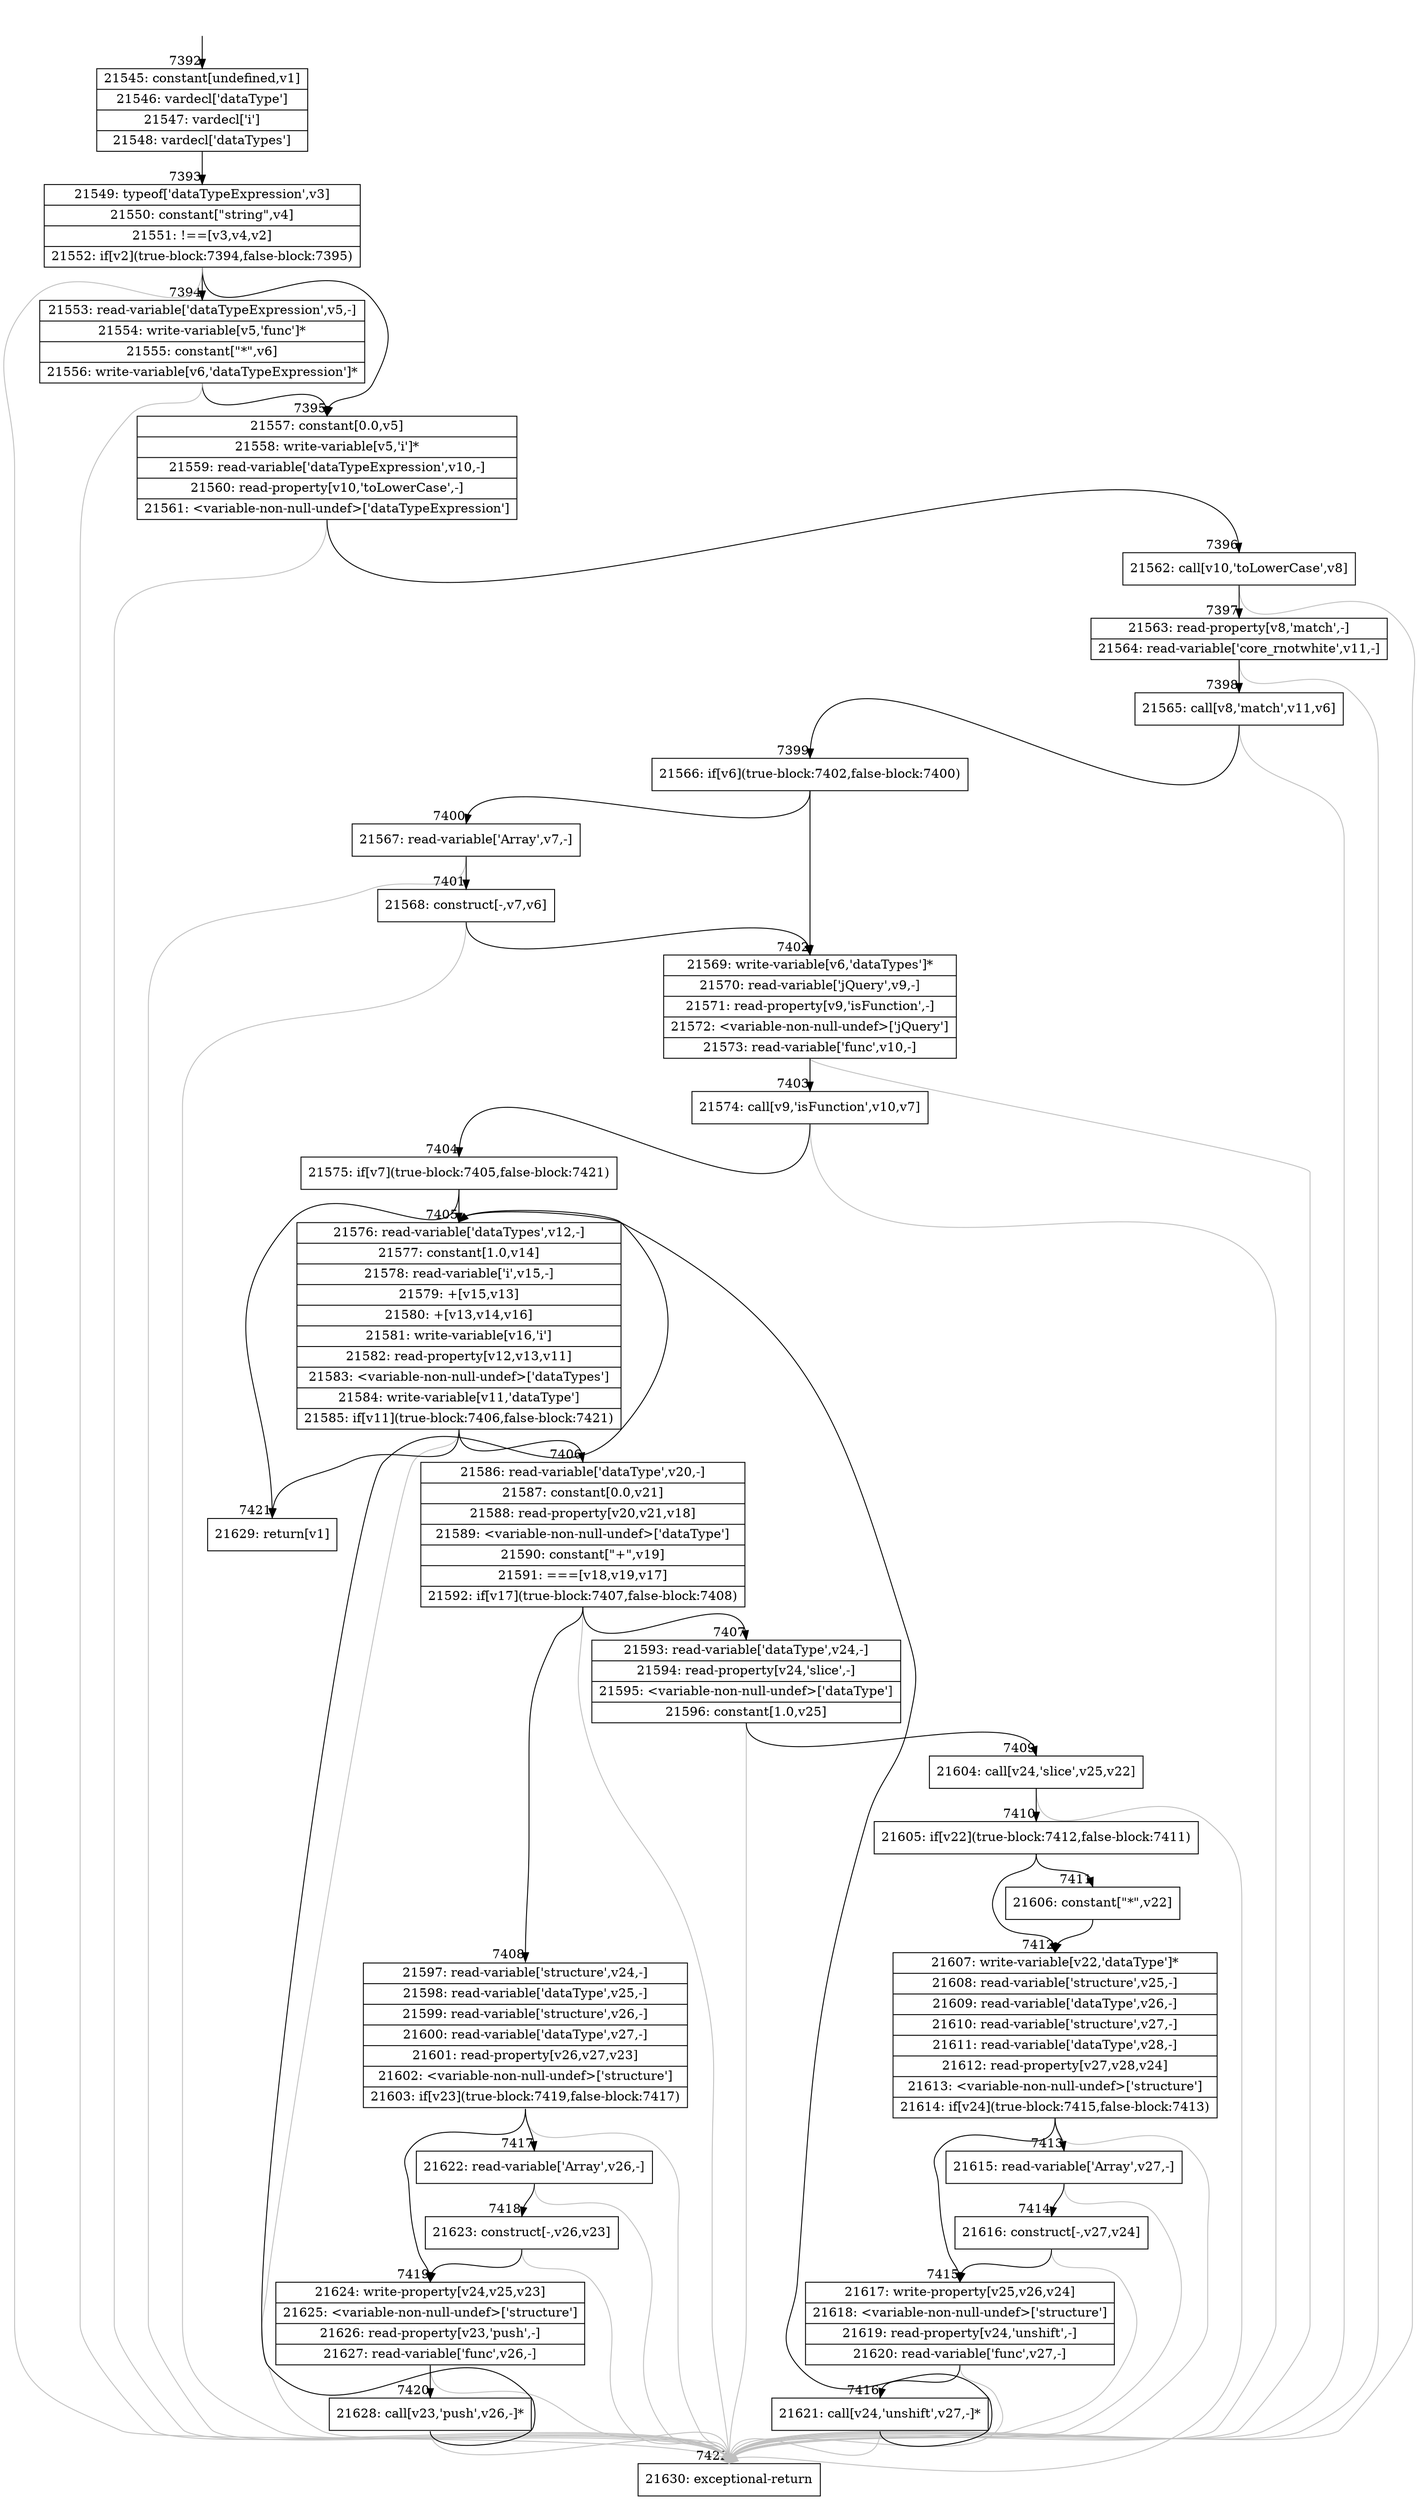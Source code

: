 digraph {
rankdir="TD"
BB_entry468[shape=none,label=""];
BB_entry468 -> BB7392 [tailport=s, headport=n, headlabel="    7392"]
BB7392 [shape=record label="{21545: constant[undefined,v1]|21546: vardecl['dataType']|21547: vardecl['i']|21548: vardecl['dataTypes']}" ] 
BB7392 -> BB7393 [tailport=s, headport=n, headlabel="      7393"]
BB7393 [shape=record label="{21549: typeof['dataTypeExpression',v3]|21550: constant[\"string\",v4]|21551: !==[v3,v4,v2]|21552: if[v2](true-block:7394,false-block:7395)}" ] 
BB7393 -> BB7394 [tailport=s, headport=n, headlabel="      7394"]
BB7393 -> BB7395 [tailport=s, headport=n, headlabel="      7395"]
BB7393 -> BB7422 [tailport=s, headport=n, color=gray, headlabel="      7422"]
BB7394 [shape=record label="{21553: read-variable['dataTypeExpression',v5,-]|21554: write-variable[v5,'func']*|21555: constant[\"*\",v6]|21556: write-variable[v6,'dataTypeExpression']*}" ] 
BB7394 -> BB7395 [tailport=s, headport=n]
BB7394 -> BB7422 [tailport=s, headport=n, color=gray]
BB7395 [shape=record label="{21557: constant[0.0,v5]|21558: write-variable[v5,'i']*|21559: read-variable['dataTypeExpression',v10,-]|21560: read-property[v10,'toLowerCase',-]|21561: \<variable-non-null-undef\>['dataTypeExpression']}" ] 
BB7395 -> BB7396 [tailport=s, headport=n, headlabel="      7396"]
BB7395 -> BB7422 [tailport=s, headport=n, color=gray]
BB7396 [shape=record label="{21562: call[v10,'toLowerCase',v8]}" ] 
BB7396 -> BB7397 [tailport=s, headport=n, headlabel="      7397"]
BB7396 -> BB7422 [tailport=s, headport=n, color=gray]
BB7397 [shape=record label="{21563: read-property[v8,'match',-]|21564: read-variable['core_rnotwhite',v11,-]}" ] 
BB7397 -> BB7398 [tailport=s, headport=n, headlabel="      7398"]
BB7397 -> BB7422 [tailport=s, headport=n, color=gray]
BB7398 [shape=record label="{21565: call[v8,'match',v11,v6]}" ] 
BB7398 -> BB7399 [tailport=s, headport=n, headlabel="      7399"]
BB7398 -> BB7422 [tailport=s, headport=n, color=gray]
BB7399 [shape=record label="{21566: if[v6](true-block:7402,false-block:7400)}" ] 
BB7399 -> BB7402 [tailport=s, headport=n, headlabel="      7402"]
BB7399 -> BB7400 [tailport=s, headport=n, headlabel="      7400"]
BB7400 [shape=record label="{21567: read-variable['Array',v7,-]}" ] 
BB7400 -> BB7401 [tailport=s, headport=n, headlabel="      7401"]
BB7400 -> BB7422 [tailport=s, headport=n, color=gray]
BB7401 [shape=record label="{21568: construct[-,v7,v6]}" ] 
BB7401 -> BB7402 [tailport=s, headport=n]
BB7401 -> BB7422 [tailport=s, headport=n, color=gray]
BB7402 [shape=record label="{21569: write-variable[v6,'dataTypes']*|21570: read-variable['jQuery',v9,-]|21571: read-property[v9,'isFunction',-]|21572: \<variable-non-null-undef\>['jQuery']|21573: read-variable['func',v10,-]}" ] 
BB7402 -> BB7403 [tailport=s, headport=n, headlabel="      7403"]
BB7402 -> BB7422 [tailport=s, headport=n, color=gray]
BB7403 [shape=record label="{21574: call[v9,'isFunction',v10,v7]}" ] 
BB7403 -> BB7404 [tailport=s, headport=n, headlabel="      7404"]
BB7403 -> BB7422 [tailport=s, headport=n, color=gray]
BB7404 [shape=record label="{21575: if[v7](true-block:7405,false-block:7421)}" ] 
BB7404 -> BB7405 [tailport=s, headport=n, headlabel="      7405"]
BB7404 -> BB7421 [tailport=s, headport=n, headlabel="      7421"]
BB7405 [shape=record label="{21576: read-variable['dataTypes',v12,-]|21577: constant[1.0,v14]|21578: read-variable['i',v15,-]|21579: +[v15,v13]|21580: +[v13,v14,v16]|21581: write-variable[v16,'i']|21582: read-property[v12,v13,v11]|21583: \<variable-non-null-undef\>['dataTypes']|21584: write-variable[v11,'dataType']|21585: if[v11](true-block:7406,false-block:7421)}" ] 
BB7405 -> BB7406 [tailport=s, headport=n, headlabel="      7406"]
BB7405 -> BB7421 [tailport=s, headport=n]
BB7405 -> BB7422 [tailport=s, headport=n, color=gray]
BB7406 [shape=record label="{21586: read-variable['dataType',v20,-]|21587: constant[0.0,v21]|21588: read-property[v20,v21,v18]|21589: \<variable-non-null-undef\>['dataType']|21590: constant[\"+\",v19]|21591: ===[v18,v19,v17]|21592: if[v17](true-block:7407,false-block:7408)}" ] 
BB7406 -> BB7407 [tailport=s, headport=n, headlabel="      7407"]
BB7406 -> BB7408 [tailport=s, headport=n, headlabel="      7408"]
BB7406 -> BB7422 [tailport=s, headport=n, color=gray]
BB7407 [shape=record label="{21593: read-variable['dataType',v24,-]|21594: read-property[v24,'slice',-]|21595: \<variable-non-null-undef\>['dataType']|21596: constant[1.0,v25]}" ] 
BB7407 -> BB7409 [tailport=s, headport=n, headlabel="      7409"]
BB7407 -> BB7422 [tailport=s, headport=n, color=gray]
BB7408 [shape=record label="{21597: read-variable['structure',v24,-]|21598: read-variable['dataType',v25,-]|21599: read-variable['structure',v26,-]|21600: read-variable['dataType',v27,-]|21601: read-property[v26,v27,v23]|21602: \<variable-non-null-undef\>['structure']|21603: if[v23](true-block:7419,false-block:7417)}" ] 
BB7408 -> BB7419 [tailport=s, headport=n, headlabel="      7419"]
BB7408 -> BB7417 [tailport=s, headport=n, headlabel="      7417"]
BB7408 -> BB7422 [tailport=s, headport=n, color=gray]
BB7409 [shape=record label="{21604: call[v24,'slice',v25,v22]}" ] 
BB7409 -> BB7410 [tailport=s, headport=n, headlabel="      7410"]
BB7409 -> BB7422 [tailport=s, headport=n, color=gray]
BB7410 [shape=record label="{21605: if[v22](true-block:7412,false-block:7411)}" ] 
BB7410 -> BB7412 [tailport=s, headport=n, headlabel="      7412"]
BB7410 -> BB7411 [tailport=s, headport=n, headlabel="      7411"]
BB7411 [shape=record label="{21606: constant[\"*\",v22]}" ] 
BB7411 -> BB7412 [tailport=s, headport=n]
BB7412 [shape=record label="{21607: write-variable[v22,'dataType']*|21608: read-variable['structure',v25,-]|21609: read-variable['dataType',v26,-]|21610: read-variable['structure',v27,-]|21611: read-variable['dataType',v28,-]|21612: read-property[v27,v28,v24]|21613: \<variable-non-null-undef\>['structure']|21614: if[v24](true-block:7415,false-block:7413)}" ] 
BB7412 -> BB7415 [tailport=s, headport=n, headlabel="      7415"]
BB7412 -> BB7413 [tailport=s, headport=n, headlabel="      7413"]
BB7412 -> BB7422 [tailport=s, headport=n, color=gray]
BB7413 [shape=record label="{21615: read-variable['Array',v27,-]}" ] 
BB7413 -> BB7414 [tailport=s, headport=n, headlabel="      7414"]
BB7413 -> BB7422 [tailport=s, headport=n, color=gray]
BB7414 [shape=record label="{21616: construct[-,v27,v24]}" ] 
BB7414 -> BB7415 [tailport=s, headport=n]
BB7414 -> BB7422 [tailport=s, headport=n, color=gray]
BB7415 [shape=record label="{21617: write-property[v25,v26,v24]|21618: \<variable-non-null-undef\>['structure']|21619: read-property[v24,'unshift',-]|21620: read-variable['func',v27,-]}" ] 
BB7415 -> BB7416 [tailport=s, headport=n, headlabel="      7416"]
BB7415 -> BB7422 [tailport=s, headport=n, color=gray]
BB7416 [shape=record label="{21621: call[v24,'unshift',v27,-]*}" ] 
BB7416 -> BB7405 [tailport=s, headport=n]
BB7416 -> BB7422 [tailport=s, headport=n, color=gray]
BB7417 [shape=record label="{21622: read-variable['Array',v26,-]}" ] 
BB7417 -> BB7418 [tailport=s, headport=n, headlabel="      7418"]
BB7417 -> BB7422 [tailport=s, headport=n, color=gray]
BB7418 [shape=record label="{21623: construct[-,v26,v23]}" ] 
BB7418 -> BB7419 [tailport=s, headport=n]
BB7418 -> BB7422 [tailport=s, headport=n, color=gray]
BB7419 [shape=record label="{21624: write-property[v24,v25,v23]|21625: \<variable-non-null-undef\>['structure']|21626: read-property[v23,'push',-]|21627: read-variable['func',v26,-]}" ] 
BB7419 -> BB7420 [tailport=s, headport=n, headlabel="      7420"]
BB7419 -> BB7422 [tailport=s, headport=n, color=gray]
BB7420 [shape=record label="{21628: call[v23,'push',v26,-]*}" ] 
BB7420 -> BB7405 [tailport=s, headport=n]
BB7420 -> BB7422 [tailport=s, headport=n, color=gray]
BB7421 [shape=record label="{21629: return[v1]}" ] 
BB7422 [shape=record label="{21630: exceptional-return}" ] 
}
